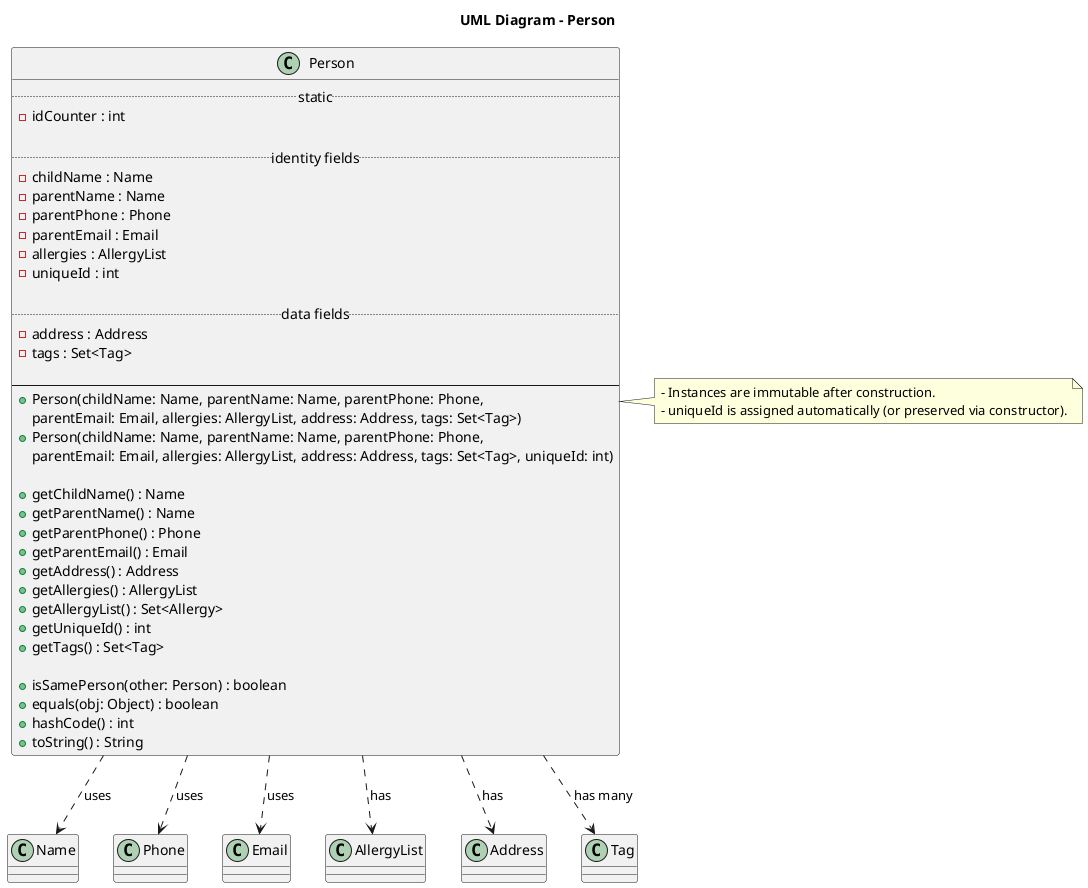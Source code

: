 @startuml
title UML Diagram - Person

' Represents the Person (child) record used by the application.
class Person {
		.. static ..
		- idCounter : int

		.. identity fields ..
		- childName : Name
		- parentName : Name
		- parentPhone : Phone
		- parentEmail : Email
		- allergies : AllergyList
		- uniqueId : int

		.. data fields ..
		- address : Address
		- tags : Set<Tag>

		--
		+ Person(childName: Name, parentName: Name, parentPhone: Phone,
						 parentEmail: Email, allergies: AllergyList, address: Address, tags: Set<Tag>)
		+ Person(childName: Name, parentName: Name, parentPhone: Phone,
						 parentEmail: Email, allergies: AllergyList, address: Address, tags: Set<Tag>, uniqueId: int)

		+ getChildName() : Name
		+ getParentName() : Name
		+ getParentPhone() : Phone
		+ getParentEmail() : Email
		+ getAddress() : Address
		+ getAllergies() : AllergyList
		+ getAllergyList() : Set<Allergy>
		+ getUniqueId() : int
		+ getTags() : Set<Tag>

		+ isSamePerson(other: Person) : boolean
		+ equals(obj: Object) : boolean
		+ hashCode() : int
		+ toString() : String
}

' Associations (uses)
Person ..> Name : uses
Person ..> Phone : uses
Person ..> Email : uses
Person ..> AllergyList : has
Person ..> Address : has
Person ..> Tag : has many

note right of Person
	- Instances are immutable after construction.
	- uniqueId is assigned automatically (or preserved via constructor).
end note

@enduml

